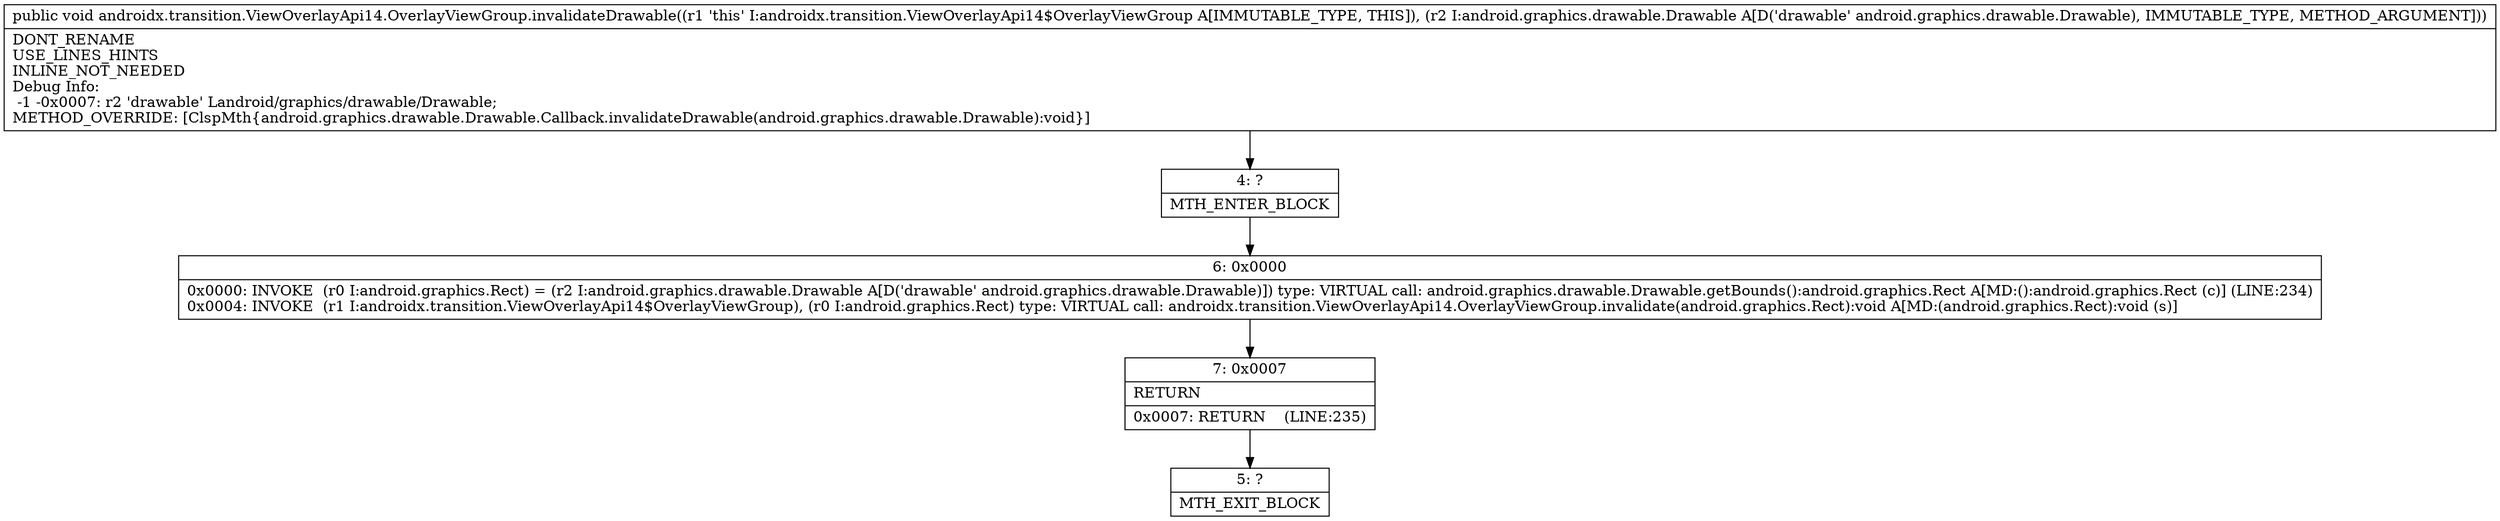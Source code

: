 digraph "CFG forandroidx.transition.ViewOverlayApi14.OverlayViewGroup.invalidateDrawable(Landroid\/graphics\/drawable\/Drawable;)V" {
Node_4 [shape=record,label="{4\:\ ?|MTH_ENTER_BLOCK\l}"];
Node_6 [shape=record,label="{6\:\ 0x0000|0x0000: INVOKE  (r0 I:android.graphics.Rect) = (r2 I:android.graphics.drawable.Drawable A[D('drawable' android.graphics.drawable.Drawable)]) type: VIRTUAL call: android.graphics.drawable.Drawable.getBounds():android.graphics.Rect A[MD:():android.graphics.Rect (c)] (LINE:234)\l0x0004: INVOKE  (r1 I:androidx.transition.ViewOverlayApi14$OverlayViewGroup), (r0 I:android.graphics.Rect) type: VIRTUAL call: androidx.transition.ViewOverlayApi14.OverlayViewGroup.invalidate(android.graphics.Rect):void A[MD:(android.graphics.Rect):void (s)]\l}"];
Node_7 [shape=record,label="{7\:\ 0x0007|RETURN\l|0x0007: RETURN    (LINE:235)\l}"];
Node_5 [shape=record,label="{5\:\ ?|MTH_EXIT_BLOCK\l}"];
MethodNode[shape=record,label="{public void androidx.transition.ViewOverlayApi14.OverlayViewGroup.invalidateDrawable((r1 'this' I:androidx.transition.ViewOverlayApi14$OverlayViewGroup A[IMMUTABLE_TYPE, THIS]), (r2 I:android.graphics.drawable.Drawable A[D('drawable' android.graphics.drawable.Drawable), IMMUTABLE_TYPE, METHOD_ARGUMENT]))  | DONT_RENAME\lUSE_LINES_HINTS\lINLINE_NOT_NEEDED\lDebug Info:\l  \-1 \-0x0007: r2 'drawable' Landroid\/graphics\/drawable\/Drawable;\lMETHOD_OVERRIDE: [ClspMth\{android.graphics.drawable.Drawable.Callback.invalidateDrawable(android.graphics.drawable.Drawable):void\}]\l}"];
MethodNode -> Node_4;Node_4 -> Node_6;
Node_6 -> Node_7;
Node_7 -> Node_5;
}


